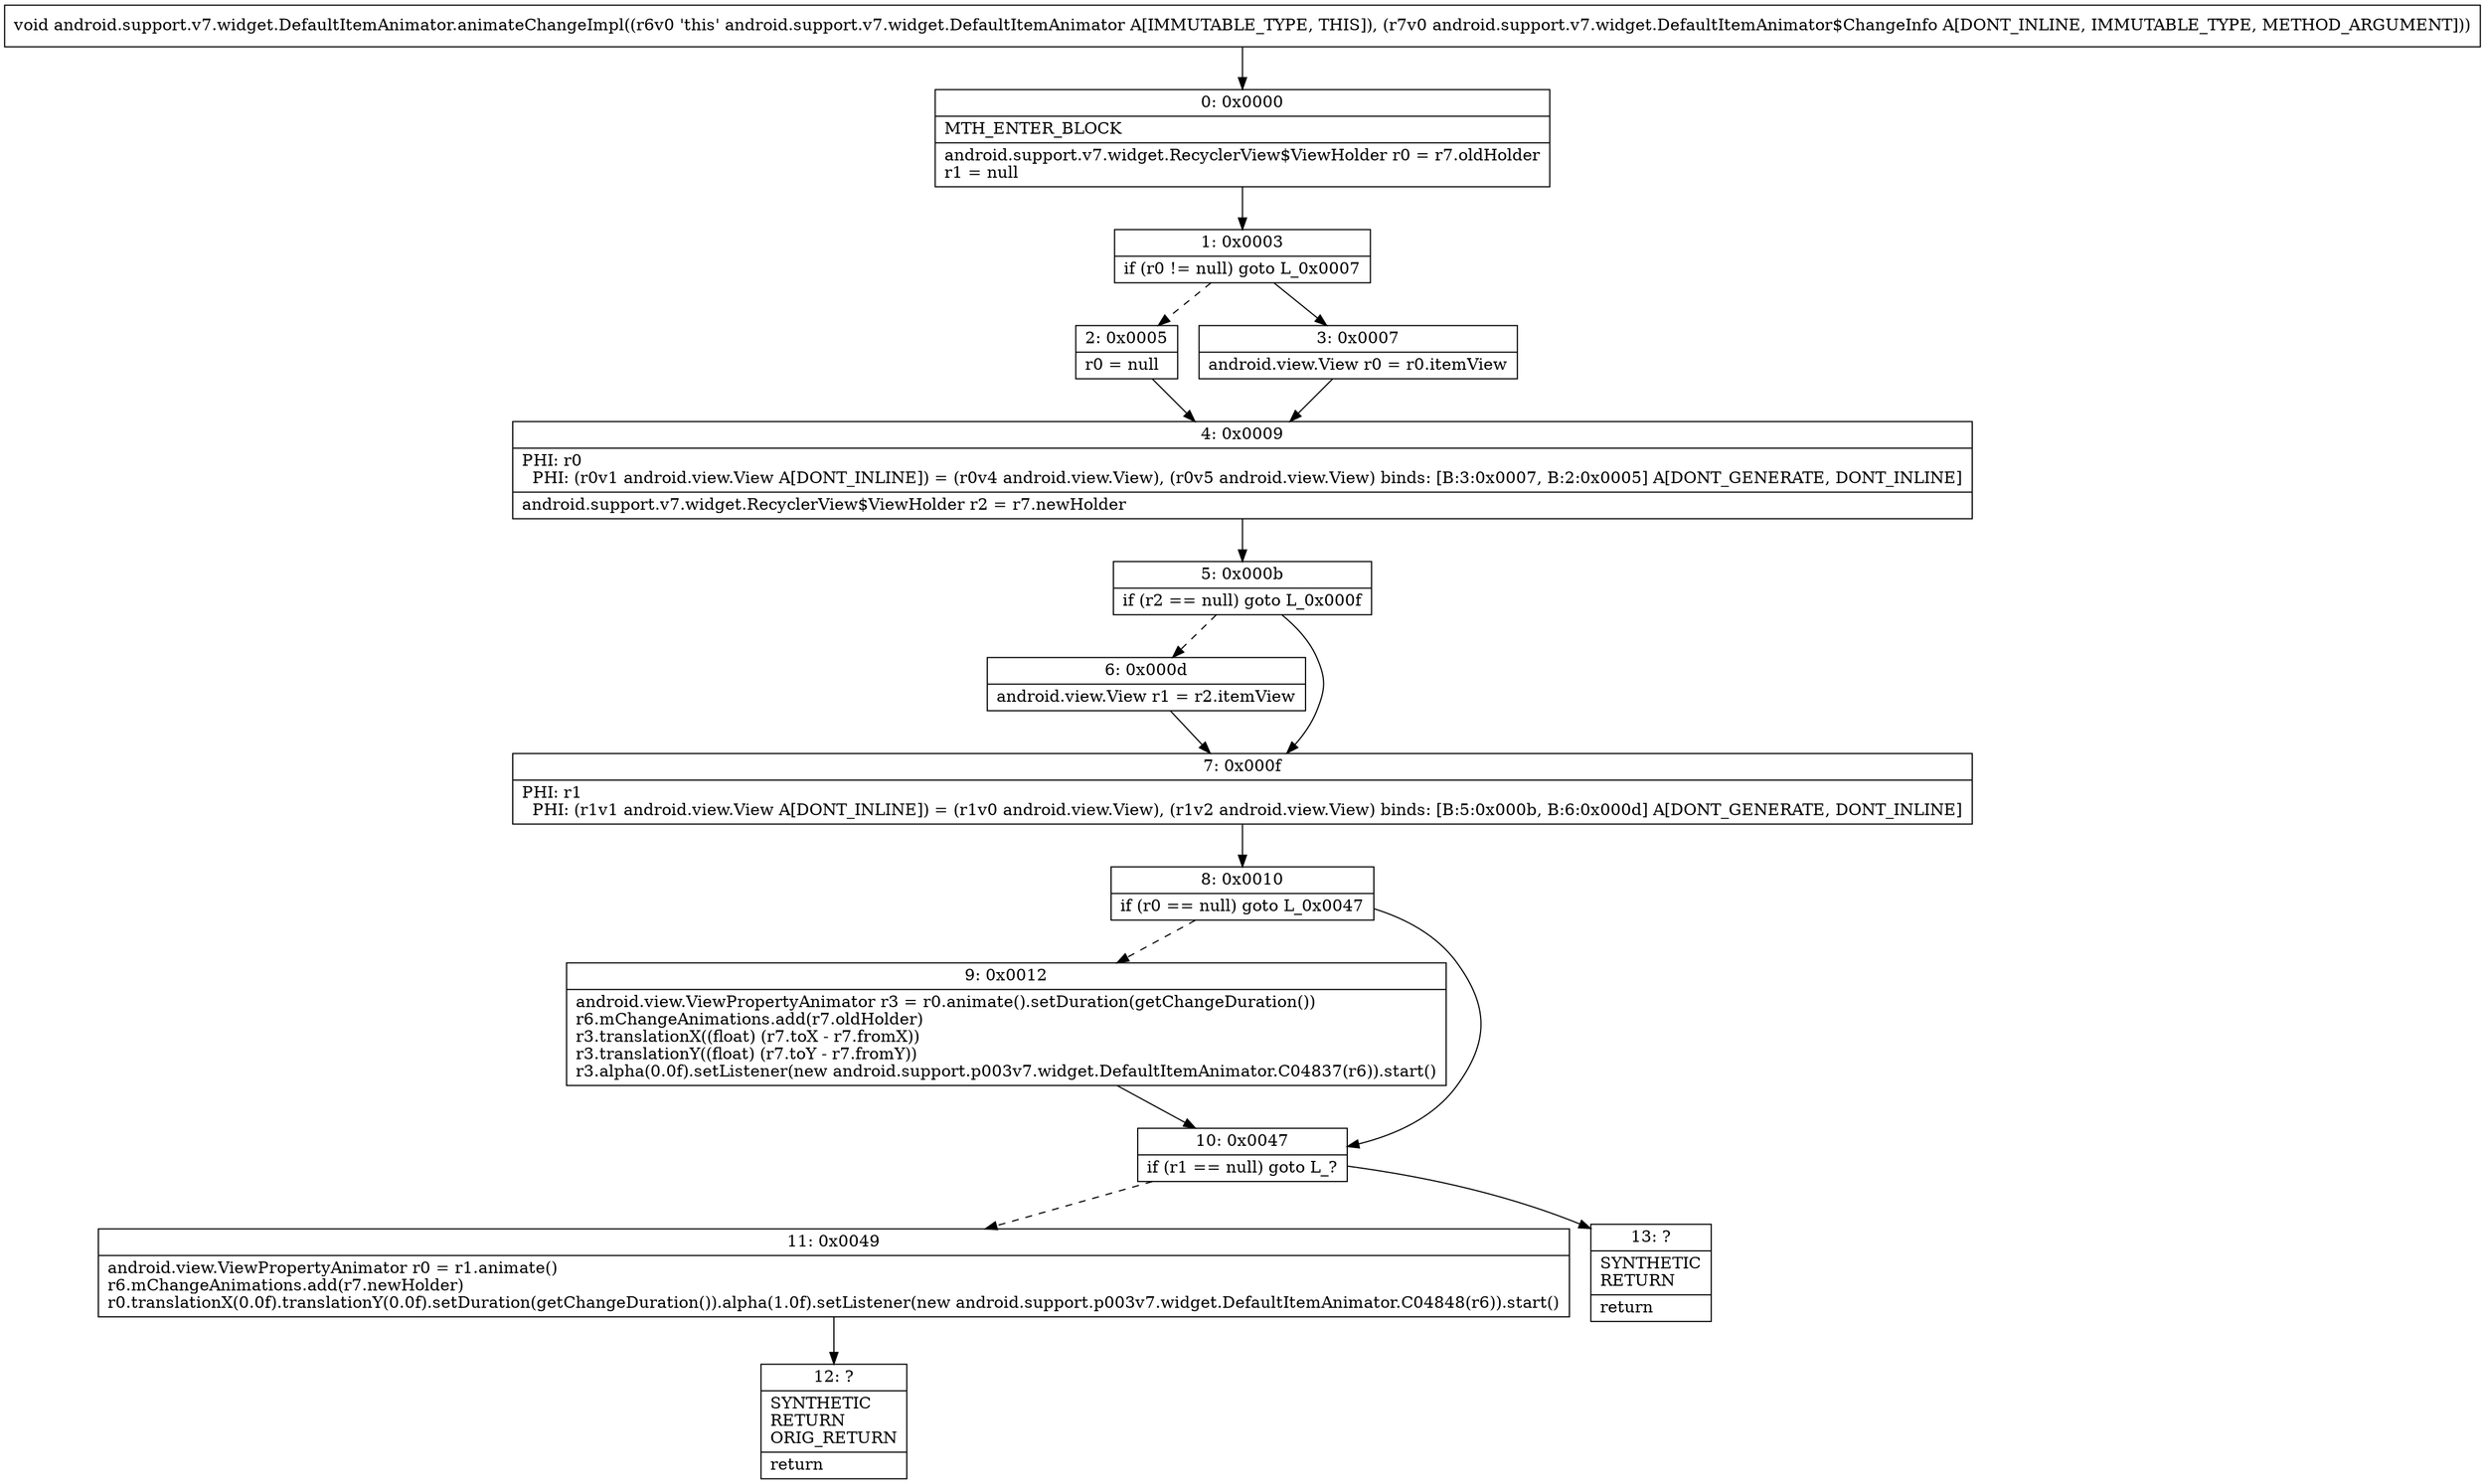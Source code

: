 digraph "CFG forandroid.support.v7.widget.DefaultItemAnimator.animateChangeImpl(Landroid\/support\/v7\/widget\/DefaultItemAnimator$ChangeInfo;)V" {
Node_0 [shape=record,label="{0\:\ 0x0000|MTH_ENTER_BLOCK\l|android.support.v7.widget.RecyclerView$ViewHolder r0 = r7.oldHolder\lr1 = null\l}"];
Node_1 [shape=record,label="{1\:\ 0x0003|if (r0 != null) goto L_0x0007\l}"];
Node_2 [shape=record,label="{2\:\ 0x0005|r0 = null\l}"];
Node_3 [shape=record,label="{3\:\ 0x0007|android.view.View r0 = r0.itemView\l}"];
Node_4 [shape=record,label="{4\:\ 0x0009|PHI: r0 \l  PHI: (r0v1 android.view.View A[DONT_INLINE]) = (r0v4 android.view.View), (r0v5 android.view.View) binds: [B:3:0x0007, B:2:0x0005] A[DONT_GENERATE, DONT_INLINE]\l|android.support.v7.widget.RecyclerView$ViewHolder r2 = r7.newHolder\l}"];
Node_5 [shape=record,label="{5\:\ 0x000b|if (r2 == null) goto L_0x000f\l}"];
Node_6 [shape=record,label="{6\:\ 0x000d|android.view.View r1 = r2.itemView\l}"];
Node_7 [shape=record,label="{7\:\ 0x000f|PHI: r1 \l  PHI: (r1v1 android.view.View A[DONT_INLINE]) = (r1v0 android.view.View), (r1v2 android.view.View) binds: [B:5:0x000b, B:6:0x000d] A[DONT_GENERATE, DONT_INLINE]\l}"];
Node_8 [shape=record,label="{8\:\ 0x0010|if (r0 == null) goto L_0x0047\l}"];
Node_9 [shape=record,label="{9\:\ 0x0012|android.view.ViewPropertyAnimator r3 = r0.animate().setDuration(getChangeDuration())\lr6.mChangeAnimations.add(r7.oldHolder)\lr3.translationX((float) (r7.toX \- r7.fromX))\lr3.translationY((float) (r7.toY \- r7.fromY))\lr3.alpha(0.0f).setListener(new android.support.p003v7.widget.DefaultItemAnimator.C04837(r6)).start()\l}"];
Node_10 [shape=record,label="{10\:\ 0x0047|if (r1 == null) goto L_?\l}"];
Node_11 [shape=record,label="{11\:\ 0x0049|android.view.ViewPropertyAnimator r0 = r1.animate()\lr6.mChangeAnimations.add(r7.newHolder)\lr0.translationX(0.0f).translationY(0.0f).setDuration(getChangeDuration()).alpha(1.0f).setListener(new android.support.p003v7.widget.DefaultItemAnimator.C04848(r6)).start()\l}"];
Node_12 [shape=record,label="{12\:\ ?|SYNTHETIC\lRETURN\lORIG_RETURN\l|return\l}"];
Node_13 [shape=record,label="{13\:\ ?|SYNTHETIC\lRETURN\l|return\l}"];
MethodNode[shape=record,label="{void android.support.v7.widget.DefaultItemAnimator.animateChangeImpl((r6v0 'this' android.support.v7.widget.DefaultItemAnimator A[IMMUTABLE_TYPE, THIS]), (r7v0 android.support.v7.widget.DefaultItemAnimator$ChangeInfo A[DONT_INLINE, IMMUTABLE_TYPE, METHOD_ARGUMENT])) }"];
MethodNode -> Node_0;
Node_0 -> Node_1;
Node_1 -> Node_2[style=dashed];
Node_1 -> Node_3;
Node_2 -> Node_4;
Node_3 -> Node_4;
Node_4 -> Node_5;
Node_5 -> Node_6[style=dashed];
Node_5 -> Node_7;
Node_6 -> Node_7;
Node_7 -> Node_8;
Node_8 -> Node_9[style=dashed];
Node_8 -> Node_10;
Node_9 -> Node_10;
Node_10 -> Node_11[style=dashed];
Node_10 -> Node_13;
Node_11 -> Node_12;
}

